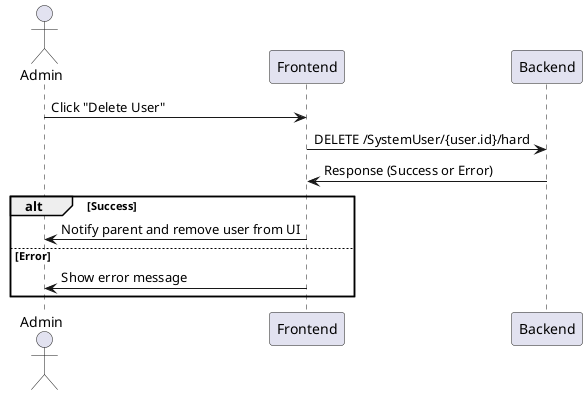 
@startuml
actor Admin
participant Frontend

Admin -> Frontend: Click "Delete User"
Frontend -> Backend: DELETE /SystemUser/{user.id}/hard
Backend -> Frontend: Response (Success or Error)
alt Success
    Frontend -> Admin: Notify parent and remove user from UI
else Error
    Frontend -> Admin: Show error message
end
@enduml
